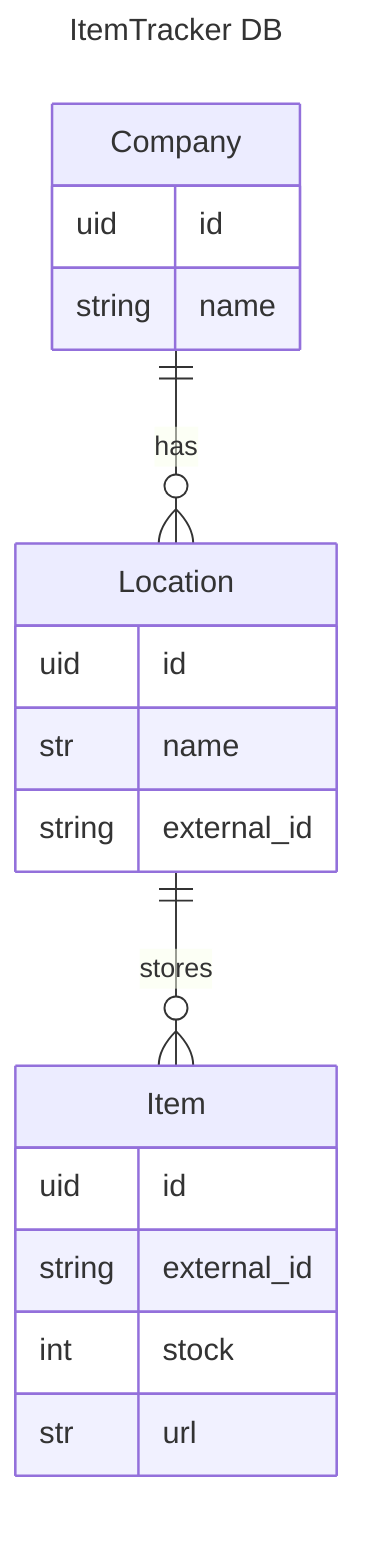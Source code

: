 ---
title: ItemTracker DB
---
erDiagram
    Company {
        uid id
        string name
    }

    Location {
        uid id
        str name
        string external_id
    }

    Item {
        uid id
        string external_id
        int stock
        str url
    }

    Company ||--o{ Location: has
    Location ||--o{ Item: stores